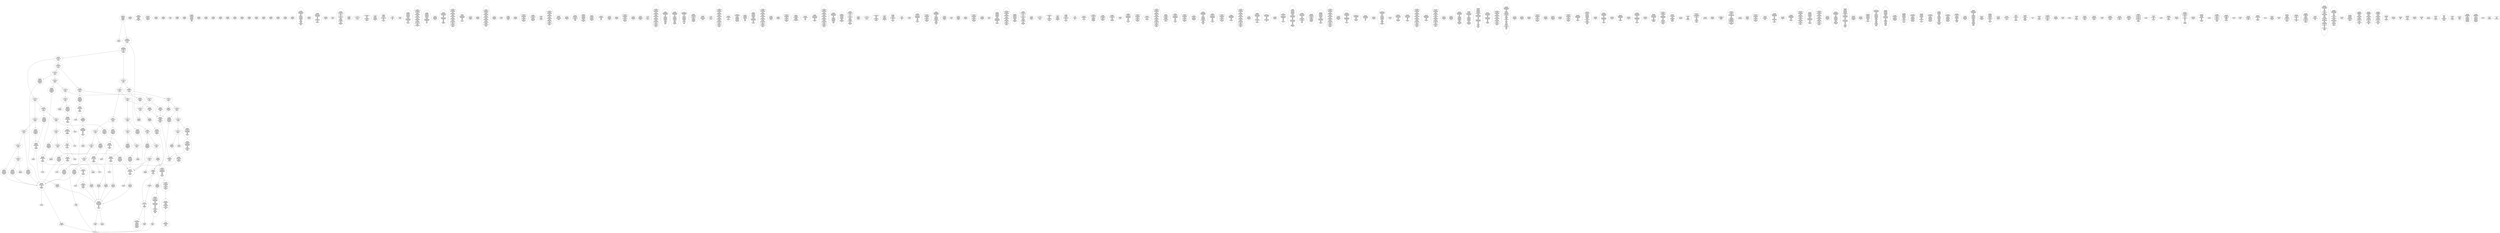 /* Generated by GvGen v.1.0 (https://www.github.com/stricaud/gvgen) */

digraph G {
compound=true;
   node1 [label="[anywhere]"];
   node2 [label="# 0x0
PUSHX Data
PUSHX Data
MSTORE
CALLVALUE
ISZERO
PUSHX Data
JUMPI
"];
   node3 [label="# 0xc
PUSHX Data
REVERT
"];
   node4 [label="# 0x10
JUMPDEST
PUSHX LogicData
CALLDATASIZE
LT
PUSHX Data
JUMPI
"];
   node5 [label="# 0x1a
PUSHX Data
CALLDATALOAD
PUSHX BitData
SHR
PUSHX LogicData
GT
PUSHX Data
JUMPI
"];
   node6 [label="# 0x2b
PUSHX LogicData
GT
PUSHX Data
JUMPI
"];
   node7 [label="# 0x36
PUSHX LogicData
GT
PUSHX Data
JUMPI
"];
   node8 [label="# 0x41
PUSHX LogicData
EQ
PUSHX Data
JUMPI
"];
   node9 [label="# 0x4c
PUSHX LogicData
EQ
PUSHX Data
JUMPI
"];
   node10 [label="# 0x57
PUSHX LogicData
EQ
PUSHX Data
JUMPI
"];
   node11 [label="# 0x62
PUSHX LogicData
EQ
PUSHX Data
JUMPI
"];
   node12 [label="# 0x6d
PUSHX Data
REVERT
"];
   node13 [label="# 0x71
JUMPDEST
PUSHX LogicData
EQ
PUSHX Data
JUMPI
"];
   node14 [label="# 0x7d
PUSHX LogicData
EQ
PUSHX Data
JUMPI
"];
   node15 [label="# 0x88
PUSHX LogicData
EQ
PUSHX Data
JUMPI
"];
   node16 [label="# 0x93
PUSHX LogicData
EQ
PUSHX Data
JUMPI
"];
   node17 [label="# 0x9e
PUSHX Data
REVERT
"];
   node18 [label="# 0xa2
JUMPDEST
PUSHX LogicData
GT
PUSHX Data
JUMPI
"];
   node19 [label="# 0xae
PUSHX LogicData
EQ
PUSHX Data
JUMPI
"];
   node20 [label="# 0xb9
PUSHX LogicData
EQ
PUSHX Data
JUMPI
"];
   node21 [label="# 0xc4
PUSHX LogicData
EQ
PUSHX Data
JUMPI
"];
   node22 [label="# 0xcf
PUSHX LogicData
EQ
PUSHX Data
JUMPI
"];
   node23 [label="# 0xda
PUSHX Data
REVERT
"];
   node24 [label="# 0xde
JUMPDEST
PUSHX LogicData
EQ
PUSHX Data
JUMPI
"];
   node25 [label="# 0xea
PUSHX LogicData
EQ
PUSHX Data
JUMPI
"];
   node26 [label="# 0xf5
PUSHX LogicData
EQ
PUSHX Data
JUMPI
"];
   node27 [label="# 0x100
PUSHX Data
REVERT
"];
   node28 [label="# 0x104
JUMPDEST
PUSHX LogicData
GT
PUSHX Data
JUMPI
"];
   node29 [label="# 0x110
PUSHX LogicData
GT
PUSHX Data
JUMPI
"];
   node30 [label="# 0x11b
PUSHX LogicData
EQ
PUSHX Data
JUMPI
"];
   node31 [label="# 0x126
PUSHX LogicData
EQ
PUSHX Data
JUMPI
"];
   node32 [label="# 0x131
PUSHX LogicData
EQ
PUSHX Data
JUMPI
"];
   node33 [label="# 0x13c
PUSHX LogicData
EQ
PUSHX Data
JUMPI
"];
   node34 [label="# 0x147
PUSHX Data
REVERT
"];
   node35 [label="# 0x14b
JUMPDEST
PUSHX LogicData
EQ
PUSHX Data
JUMPI
"];
   node36 [label="# 0x157
PUSHX LogicData
EQ
PUSHX Data
JUMPI
"];
   node37 [label="# 0x162
PUSHX LogicData
EQ
PUSHX Data
JUMPI
"];
   node38 [label="# 0x16d
PUSHX LogicData
EQ
PUSHX Data
JUMPI
"];
   node39 [label="# 0x178
PUSHX Data
REVERT
"];
   node40 [label="# 0x17c
JUMPDEST
PUSHX LogicData
GT
PUSHX Data
JUMPI
"];
   node41 [label="# 0x188
PUSHX LogicData
EQ
PUSHX Data
JUMPI
"];
   node42 [label="# 0x193
PUSHX LogicData
EQ
PUSHX Data
JUMPI
"];
   node43 [label="# 0x19e
PUSHX LogicData
EQ
PUSHX Data
JUMPI
"];
   node44 [label="# 0x1a9
PUSHX LogicData
EQ
PUSHX Data
JUMPI
"];
   node45 [label="# 0x1b4
PUSHX Data
REVERT
"];
   node46 [label="# 0x1b8
JUMPDEST
PUSHX LogicData
EQ
PUSHX Data
JUMPI
"];
   node47 [label="# 0x1c4
PUSHX LogicData
EQ
PUSHX Data
JUMPI
"];
   node48 [label="# 0x1cf
PUSHX LogicData
EQ
PUSHX Data
JUMPI
"];
   node49 [label="# 0x1da
JUMPDEST
PUSHX Data
REVERT
"];
   node50 [label="# 0x1df
JUMPDEST
PUSHX Data
PUSHX Data
CALLDATASIZE
PUSHX Data
PUSHX Data
JUMP
"];
   node51 [label="# 0x1ed
JUMPDEST
PUSHX Data
JUMP
"];
   node52 [label="# 0x1f2
JUMPDEST
PUSHX MemData
MLOAD
ISZERO
ISZERO
MSTORE
PUSHX ArithData
ADD
"];
   node53 [label="# 0x1fe
JUMPDEST
PUSHX MemData
MLOAD
SUB
RETURN
"];
   node54 [label="# 0x207
JUMPDEST
PUSHX Data
PUSHX StorData
SLOAD
JUMP
"];
   node55 [label="# 0x210
JUMPDEST
PUSHX MemData
MLOAD
MSTORE
PUSHX ArithData
ADD
PUSHX Data
JUMP
"];
   node56 [label="# 0x21e
JUMPDEST
PUSHX Data
PUSHX Data
JUMP
"];
   node57 [label="# 0x226
JUMPDEST
PUSHX MemData
MLOAD
PUSHX Data
PUSHX Data
JUMP
"];
   node58 [label="# 0x233
JUMPDEST
PUSHX Data
PUSHX Data
CALLDATASIZE
PUSHX Data
PUSHX Data
JUMP
"];
   node59 [label="# 0x241
JUMPDEST
PUSHX Data
JUMP
"];
   node60 [label="# 0x246
JUMPDEST
PUSHX MemData
MLOAD
PUSHX ArithData
PUSHX BitData
PUSHX BitData
SHL
SUB
AND
MSTORE
PUSHX ArithData
ADD
PUSHX Data
JUMP
"];
   node61 [label="# 0x25e
JUMPDEST
PUSHX Data
PUSHX Data
CALLDATASIZE
PUSHX Data
PUSHX Data
JUMP
"];
   node62 [label="# 0x26c
JUMPDEST
PUSHX Data
JUMP
"];
   node63 [label="# 0x271
JUMPDEST
STOP
"];
   node64 [label="# 0x273
JUMPDEST
PUSHX StorData
SLOAD
PUSHX Data
JUMP
"];
   node65 [label="# 0x27b
JUMPDEST
PUSHX Data
PUSHX Data
CALLDATASIZE
PUSHX Data
PUSHX Data
JUMP
"];
   node66 [label="# 0x289
JUMPDEST
PUSHX Data
JUMP
"];
   node67 [label="# 0x28e
JUMPDEST
PUSHX Data
PUSHX Data
CALLDATASIZE
PUSHX Data
PUSHX Data
JUMP
"];
   node68 [label="# 0x29c
JUMPDEST
PUSHX Data
JUMP
"];
   node69 [label="# 0x2a1
JUMPDEST
PUSHX Data
PUSHX Data
CALLDATASIZE
PUSHX Data
PUSHX Data
JUMP
"];
   node70 [label="# 0x2af
JUMPDEST
PUSHX Data
PUSHX Data
MSTORE
PUSHX Data
MSTORE
PUSHX Data
SHA3
SLOAD
JUMP
"];
   node71 [label="# 0x2c1
JUMPDEST
PUSHX Data
PUSHX Data
CALLDATASIZE
PUSHX Data
PUSHX Data
JUMP
"];
   node72 [label="# 0x2cf
JUMPDEST
PUSHX Data
JUMP
"];
   node73 [label="# 0x2d4
JUMPDEST
PUSHX Data
PUSHX Data
CALLDATASIZE
PUSHX Data
PUSHX Data
JUMP
"];
   node74 [label="# 0x2e2
JUMPDEST
PUSHX Data
JUMP
"];
   node75 [label="# 0x2e7
JUMPDEST
PUSHX Data
PUSHX Data
CALLDATASIZE
PUSHX Data
PUSHX Data
JUMP
"];
   node76 [label="# 0x2f5
JUMPDEST
PUSHX Data
JUMP
"];
   node77 [label="# 0x2fa
JUMPDEST
PUSHX Data
PUSHX Data
CALLDATASIZE
PUSHX Data
PUSHX Data
JUMP
"];
   node78 [label="# 0x308
JUMPDEST
PUSHX Data
JUMP
"];
   node79 [label="# 0x30d
JUMPDEST
PUSHX Data
PUSHX Data
CALLDATASIZE
PUSHX Data
PUSHX Data
JUMP
"];
   node80 [label="# 0x31b
JUMPDEST
PUSHX Data
JUMP
"];
   node81 [label="# 0x320
JUMPDEST
PUSHX Data
PUSHX Data
CALLDATASIZE
PUSHX Data
PUSHX Data
JUMP
"];
   node82 [label="# 0x32e
JUMPDEST
PUSHX Data
JUMP
"];
   node83 [label="# 0x333
JUMPDEST
PUSHX Data
PUSHX Data
CALLDATASIZE
PUSHX Data
PUSHX Data
JUMP
"];
   node84 [label="# 0x341
JUMPDEST
PUSHX Data
JUMP
"];
   node85 [label="# 0x346
JUMPDEST
PUSHX Data
PUSHX Data
JUMP
"];
   node86 [label="# 0x34e
JUMPDEST
PUSHX Data
PUSHX Data
CALLDATASIZE
PUSHX Data
PUSHX Data
JUMP
"];
   node87 [label="# 0x35c
JUMPDEST
PUSHX Data
JUMP
"];
   node88 [label="# 0x361
JUMPDEST
PUSHX Data
PUSHX Data
JUMP
"];
   node89 [label="# 0x36b
JUMPDEST
PUSHX Data
PUSHX Data
CALLDATASIZE
PUSHX Data
PUSHX Data
JUMP
"];
   node90 [label="# 0x379
JUMPDEST
PUSHX Data
JUMP
"];
   node91 [label="# 0x37e
JUMPDEST
PUSHX StorData
SLOAD
PUSHX ArithData
PUSHX BitData
PUSHX BitData
SHL
SUB
AND
PUSHX Data
JUMP
"];
   node92 [label="# 0x38f
JUMPDEST
PUSHX Data
PUSHX Data
JUMP
"];
   node93 [label="# 0x397
JUMPDEST
PUSHX Data
PUSHX Data
CALLDATASIZE
PUSHX Data
PUSHX Data
JUMP
"];
   node94 [label="# 0x3a5
JUMPDEST
PUSHX Data
JUMP
"];
   node95 [label="# 0x3aa
JUMPDEST
PUSHX Data
PUSHX Data
CALLDATASIZE
PUSHX Data
PUSHX Data
JUMP
"];
   node96 [label="# 0x3b8
JUMPDEST
PUSHX Data
JUMP
"];
   node97 [label="# 0x3bd
JUMPDEST
PUSHX Data
PUSHX Data
CALLDATASIZE
PUSHX Data
PUSHX Data
JUMP
"];
   node98 [label="# 0x3cb
JUMPDEST
PUSHX Data
JUMP
"];
   node99 [label="# 0x3d0
JUMPDEST
PUSHX Data
PUSHX Data
CALLDATASIZE
PUSHX Data
PUSHX Data
JUMP
"];
   node100 [label="# 0x3de
JUMPDEST
PUSHX Data
JUMP
"];
   node101 [label="# 0x3e3
JUMPDEST
PUSHX Data
PUSHX StorData
SLOAD
JUMP
"];
   node102 [label="# 0x3ec
JUMPDEST
PUSHX Data
PUSHX Data
CALLDATASIZE
PUSHX Data
PUSHX Data
JUMP
"];
   node103 [label="# 0x3fa
JUMPDEST
PUSHX Data
JUMP
"];
   node104 [label="# 0x3ff
JUMPDEST
PUSHX Data
PUSHX Data
CALLDATASIZE
PUSHX Data
PUSHX Data
JUMP
"];
   node105 [label="# 0x40d
JUMPDEST
PUSHX ArithData
PUSHX BitData
PUSHX BitData
SHL
SUB
AND
PUSHX Data
MSTORE
PUSHX Data
PUSHX Data
MSTORE
PUSHX Data
SHA3
AND
MSTORE
MSTORE
SHA3
SLOAD
PUSHX BitData
AND
JUMP
"];
   node106 [label="# 0x43b
JUMPDEST
PUSHX Data
PUSHX Data
CALLDATASIZE
PUSHX Data
PUSHX Data
JUMP
"];
   node107 [label="# 0x449
JUMPDEST
PUSHX Data
JUMP
"];
   node108 [label="# 0x44e
JUMPDEST
PUSHX Data
PUSHX ArithData
PUSHX BitData
PUSHX BitData
SHL
SUB
NOT
AND
PUSHX BitData
PUSHX BitData
SHL
EQ
PUSHX Data
JUMPI
"];
   node109 [label="# 0x46a
PUSHX Data
PUSHX Data
JUMP
"];
   node110 [label="# 0x473
JUMPDEST
JUMP
"];
   node111 [label="# 0x479
JUMPDEST
PUSHX Data
PUSHX StorData
SLOAD
PUSHX Data
PUSHX Data
JUMP
"];
   node112 [label="# 0x488
JUMPDEST
PUSHX ArithData
ADD
PUSHX ArithData
DIV
MUL
PUSHX ArithData
ADD
PUSHX MemData
MLOAD
ADD
PUSHX Data
MSTORE
MSTORE
PUSHX ArithData
ADD
SLOAD
PUSHX Data
PUSHX Data
JUMP
"];
   node113 [label="# 0x4b4
JUMPDEST
ISZERO
PUSHX Data
JUMPI
"];
   node114 [label="# 0x4bb
PUSHX LogicData
LT
PUSHX Data
JUMPI
"];
   node115 [label="# 0x4c3
PUSHX ArithData
SLOAD
DIV
MUL
MSTORE
PUSHX ArithData
ADD
PUSHX Data
JUMP
"];
   node116 [label="# 0x4d6
JUMPDEST
ADD
PUSHX Data
MSTORE
PUSHX Data
PUSHX Data
SHA3
"];
   node117 [label="# 0x4e4
JUMPDEST
SLOAD
MSTORE
PUSHX ArithData
ADD
PUSHX ArithData
ADD
GT
PUSHX Data
JUMPI
"];
   node118 [label="# 0x4f8
SUB
PUSHX BitData
AND
ADD
"];
   node119 [label="# 0x501
JUMPDEST
JUMP
"];
   node120 [label="# 0x50b
JUMPDEST
PUSHX Data
MSTORE
PUSHX Data
PUSHX Data
MSTORE
PUSHX Data
SHA3
SLOAD
PUSHX ArithData
PUSHX BitData
PUSHX BitData
SHL
SUB
AND
PUSHX Data
JUMPI
"];
   node121 [label="# 0x528
PUSHX MemData
MLOAD
PUSHX BitData
PUSHX BitData
SHL
MSTORE
PUSHX Data
PUSHX ArithData
ADD
MSTORE
PUSHX Data
PUSHX ArithData
ADD
MSTORE
PUSHX Data
PUSHX ArithData
ADD
MSTORE
PUSHX BitData
PUSHX BitData
SHL
PUSHX ArithData
ADD
MSTORE
PUSHX ArithData
ADD
"];
   node122 [label="# 0x580
JUMPDEST
PUSHX MemData
MLOAD
SUB
REVERT
"];
   node123 [label="# 0x589
JUMPDEST
PUSHX Data
MSTORE
PUSHX Data
PUSHX Data
MSTORE
PUSHX Data
SHA3
SLOAD
PUSHX ArithData
PUSHX BitData
PUSHX BitData
SHL
SUB
AND
JUMP
"];
   node124 [label="# 0x5a5
JUMPDEST
PUSHX Data
PUSHX Data
PUSHX Data
JUMP
"];
   node125 [label="# 0x5b0
JUMPDEST
PUSHX ArithData
PUSHX BitData
PUSHX BitData
SHL
SUB
AND
PUSHX ArithData
PUSHX BitData
PUSHX BitData
SHL
SUB
AND
EQ
ISZERO
PUSHX Data
JUMPI
"];
   node126 [label="# 0x5cd
PUSHX MemData
MLOAD
PUSHX BitData
PUSHX BitData
SHL
MSTORE
PUSHX Data
PUSHX ArithData
ADD
MSTORE
PUSHX Data
PUSHX ArithData
ADD
MSTORE
PUSHX Data
PUSHX ArithData
ADD
MSTORE
PUSHX BitData
PUSHX BitData
SHL
PUSHX ArithData
ADD
MSTORE
PUSHX ArithData
ADD
PUSHX Data
JUMP
"];
   node127 [label="# 0x61e
JUMPDEST
CALLER
PUSHX ArithData
PUSHX BitData
PUSHX BitData
SHL
SUB
AND
EQ
PUSHX Data
JUMPI
"];
   node128 [label="# 0x630
PUSHX Data
CALLER
PUSHX Data
JUMP
"];
   node129 [label="# 0x63a
JUMPDEST
PUSHX Data
JUMPI
"];
   node130 [label="# 0x63f
PUSHX MemData
MLOAD
PUSHX BitData
PUSHX BitData
SHL
MSTORE
PUSHX Data
PUSHX ArithData
ADD
MSTORE
PUSHX Data
PUSHX ArithData
ADD
MSTORE
PUSHX Data
PUSHX ArithData
ADD
MSTORE
PUSHX Data
PUSHX ArithData
ADD
MSTORE
PUSHX ArithData
ADD
PUSHX Data
JUMP
"];
   node131 [label="# 0x6ac
JUMPDEST
PUSHX Data
PUSHX Data
JUMP
"];
   node132 [label="# 0x6b6
JUMPDEST
JUMP
"];
   node133 [label="# 0x6bb
JUMPDEST
PUSHX Data
CALLER
PUSHX Data
JUMP
"];
   node134 [label="# 0x6c4
JUMPDEST
PUSHX Data
JUMPI
"];
   node135 [label="# 0x6c9
PUSHX MemData
MLOAD
PUSHX BitData
PUSHX BitData
SHL
MSTORE
PUSHX ArithData
ADD
PUSHX Data
PUSHX Data
JUMP
"];
   node136 [label="# 0x6e0
JUMPDEST
PUSHX StorData
SLOAD
PUSHX StorData
SLOAD
PUSHX Data
PUSHX Data
PUSHX Data
JUMP
"];
   node137 [label="# 0x6f1
JUMPDEST
GT
ISZERO
PUSHX Data
JUMPI
"];
   node138 [label="# 0x6f8
PUSHX MemData
MLOAD
PUSHX BitData
PUSHX BitData
SHL
MSTORE
PUSHX Data
PUSHX ArithData
ADD
MSTORE
PUSHX Data
PUSHX ArithData
ADD
MSTORE
PUSHX Data
PUSHX ArithData
ADD
MSTORE
PUSHX ArithData
ADD
PUSHX Data
JUMP
"];
   node139 [label="# 0x73f
JUMPDEST
PUSHX Data
PUSHX Data
PUSHX StorData
SLOAD
JUMP
"];
   node140 [label="# 0x74a
JUMPDEST
PUSHX Data
PUSHX Data
JUMP
"];
   node141 [label="# 0x756
JUMPDEST
PUSHX Data
PUSHX StorData
SLOAD
PUSHX ArithData
ADD
SSTORE
JUMP
"];
   node142 [label="# 0x764
JUMPDEST
PUSHX Data
MSTORE
PUSHX Data
PUSHX Data
MSTORE
PUSHX Data
SHA3
PUSHX Data
PUSHX Data
JUMP
"];
   node143 [label="# 0x77d
JUMPDEST
PUSHX Data
CALLER
PUSHX MemData
MLOAD
PUSHX Data
PUSHX Data
JUMP
"];
   node144 [label="# 0x7b5
JUMPDEST
PUSHX MemData
MLOAD
SUB
LOGX
JUMP
"];
   node145 [label="# 0x7c3
JUMPDEST
PUSHX Data
CALLER
PUSHX Data
JUMP
"];
   node146 [label="# 0x7cd
JUMPDEST
PUSHX Data
JUMPI
"];
   node147 [label="# 0x7d2
PUSHX MemData
MLOAD
PUSHX BitData
PUSHX BitData
SHL
MSTORE
PUSHX ArithData
ADD
PUSHX Data
PUSHX Data
JUMP
"];
   node148 [label="# 0x7e9
JUMPDEST
PUSHX Data
PUSHX Data
JUMP
"];
   node149 [label="# 0x7f4
JUMPDEST
PUSHX Data
PUSHX Data
PUSHX Data
JUMP
"];
   node150 [label="# 0x7ff
JUMPDEST
LT
PUSHX Data
JUMPI
"];
   node151 [label="# 0x806
PUSHX MemData
MLOAD
PUSHX BitData
PUSHX BitData
SHL
MSTORE
PUSHX Data
PUSHX ArithData
ADD
MSTORE
PUSHX Data
PUSHX ArithData
ADD
MSTORE
PUSHX Data
PUSHX ArithData
ADD
MSTORE
PUSHX BitData
PUSHX BitData
SHL
PUSHX ArithData
ADD
MSTORE
PUSHX ArithData
ADD
PUSHX Data
JUMP
"];
   node152 [label="# 0x861
JUMPDEST
PUSHX ArithData
PUSHX BitData
PUSHX BitData
SHL
SUB
AND
PUSHX Data
MSTORE
PUSHX Data
PUSHX Data
MSTORE
PUSHX Data
SHA3
MSTORE
MSTORE
SHA3
SLOAD
JUMP
"];
   node153 [label="# 0x88a
JUMPDEST
PUSHX ArithData
PUSHX BitData
PUSHX BitData
SHL
SUB
AND
PUSHX Data
MSTORE
PUSHX Data
PUSHX Data
MSTORE
PUSHX Data
SHA3
SLOAD
ISZERO
ISZERO
PUSHX Data
JUMPI
"];
   node154 [label="# 0x8ac
PUSHX ArithData
PUSHX BitData
PUSHX BitData
SHL
SUB
AND
PUSHX Data
MSTORE
PUSHX Data
PUSHX Data
MSTORE
PUSHX Data
SHA3
SLOAD
TIMESTAMP
LT
ISZERO
JUMP
"];
   node155 [label="# 0x8cb
JUMPDEST
PUSHX Data
PUSHX MemData
MLOAD
PUSHX ArithData
ADD
PUSHX Data
MSTORE
PUSHX Data
MSTORE
PUSHX Data
JUMP
"];
   node156 [label="# 0x8e6
JUMPDEST
PUSHX Data
PUSHX Data
PUSHX StorData
SLOAD
JUMP
"];
   node157 [label="# 0x8f1
JUMPDEST
LT
PUSHX Data
JUMPI
"];
   node158 [label="# 0x8f8
PUSHX MemData
MLOAD
PUSHX BitData
PUSHX BitData
SHL
MSTORE
PUSHX Data
PUSHX ArithData
ADD
MSTORE
PUSHX Data
PUSHX ArithData
ADD
MSTORE
PUSHX Data
PUSHX ArithData
ADD
MSTORE
PUSHX BitData
PUSHX BitData
SHL
PUSHX ArithData
ADD
MSTORE
PUSHX ArithData
ADD
PUSHX Data
JUMP
"];
   node159 [label="# 0x954
JUMPDEST
PUSHX StorData
SLOAD
LT
PUSHX Data
JUMPI
"];
   node160 [label="# 0x960
PUSHX BitData
PUSHX BitData
SHL
PUSHX Data
MSTORE
PUSHX Data
PUSHX Data
MSTORE
PUSHX Data
PUSHX Data
REVERT
"];
   node161 [label="# 0x975
JUMPDEST
PUSHX Data
MSTORE
PUSHX Data
PUSHX Data
SHA3
ADD
SLOAD
JUMP
"];
   node162 [label="# 0x987
JUMPDEST
PUSHX Data
MSTORE
PUSHX Data
PUSHX Data
MSTORE
PUSHX Data
SHA3
SLOAD
PUSHX ArithData
PUSHX BitData
PUSHX BitData
SHL
SUB
AND
PUSHX Data
JUMPI
"];
   node163 [label="# 0x9a5
PUSHX MemData
MLOAD
PUSHX BitData
PUSHX BitData
SHL
MSTORE
PUSHX Data
PUSHX ArithData
ADD
MSTORE
PUSHX Data
PUSHX ArithData
ADD
MSTORE
PUSHX Data
PUSHX ArithData
ADD
MSTORE
PUSHX BitData
PUSHX BitData
SHL
PUSHX ArithData
ADD
MSTORE
PUSHX ArithData
ADD
PUSHX Data
JUMP
"];
   node164 [label="# 0x9fe
JUMPDEST
PUSHX Data
CALLER
PUSHX Data
JUMP
"];
   node165 [label="# 0xa07
JUMPDEST
PUSHX Data
JUMPI
"];
   node166 [label="# 0xa0c
PUSHX MemData
MLOAD
PUSHX BitData
PUSHX BitData
SHL
MSTORE
PUSHX ArithData
ADD
PUSHX Data
PUSHX Data
JUMP
"];
   node167 [label="# 0xa23
JUMPDEST
PUSHX Data
SSTORE
PUSHX MemData
MLOAD
MSTORE
PUSHX Data
PUSHX ArithData
ADD
"];
   node168 [label="# 0xa54
JUMPDEST
PUSHX MemData
MLOAD
SUB
LOGX
JUMP
"];
   node169 [label="# 0xa5f
JUMPDEST
PUSHX Data
PUSHX ArithData
PUSHX BitData
PUSHX BitData
SHL
SUB
AND
PUSHX Data
JUMPI
"];
   node170 [label="# 0xa70
PUSHX MemData
MLOAD
PUSHX BitData
PUSHX BitData
SHL
MSTORE
PUSHX Data
PUSHX ArithData
ADD
MSTORE
PUSHX Data
PUSHX ArithData
ADD
MSTORE
PUSHX Data
PUSHX ArithData
ADD
MSTORE
PUSHX BitData
PUSHX BitData
SHL
PUSHX ArithData
ADD
MSTORE
PUSHX ArithData
ADD
PUSHX Data
JUMP
"];
   node171 [label="# 0xaca
JUMPDEST
PUSHX ArithData
PUSHX BitData
PUSHX BitData
SHL
SUB
AND
PUSHX Data
MSTORE
PUSHX Data
PUSHX Data
MSTORE
PUSHX Data
SHA3
SLOAD
JUMP
"];
   node172 [label="# 0xae6
JUMPDEST
PUSHX StorData
SLOAD
PUSHX ArithData
PUSHX BitData
PUSHX BitData
SHL
SUB
AND
CALLER
EQ
PUSHX Data
JUMPI
"];
   node173 [label="# 0xaf9
PUSHX MemData
MLOAD
PUSHX BitData
PUSHX BitData
SHL
MSTORE
PUSHX ArithData
ADD
PUSHX Data
PUSHX Data
JUMP
"];
   node174 [label="# 0xb10
JUMPDEST
PUSHX Data
PUSHX Data
PUSHX Data
JUMP
"];
   node175 [label="# 0xb1a
JUMPDEST
JUMP
"];
   node176 [label="# 0xb1c
JUMPDEST
PUSHX Data
PUSHX Data
MSTORE
PUSHX Data
MSTORE
PUSHX Data
SHA3
SLOAD
PUSHX Data
PUSHX Data
JUMP
"];
   node177 [label="# 0xb35
JUMPDEST
PUSHX ArithData
ADD
PUSHX ArithData
DIV
MUL
PUSHX ArithData
ADD
PUSHX MemData
MLOAD
ADD
PUSHX Data
MSTORE
MSTORE
PUSHX ArithData
ADD
SLOAD
PUSHX Data
PUSHX Data
JUMP
"];
   node178 [label="# 0xb61
JUMPDEST
ISZERO
PUSHX Data
JUMPI
"];
   node179 [label="# 0xb68
PUSHX LogicData
LT
PUSHX Data
JUMPI
"];
   node180 [label="# 0xb70
PUSHX ArithData
SLOAD
DIV
MUL
MSTORE
PUSHX ArithData
ADD
PUSHX Data
JUMP
"];
   node181 [label="# 0xb83
JUMPDEST
ADD
PUSHX Data
MSTORE
PUSHX Data
PUSHX Data
SHA3
"];
   node182 [label="# 0xb91
JUMPDEST
SLOAD
MSTORE
PUSHX ArithData
ADD
PUSHX ArithData
ADD
GT
PUSHX Data
JUMPI
"];
   node183 [label="# 0xba5
SUB
PUSHX BitData
AND
ADD
"];
   node184 [label="# 0xbae
JUMPDEST
JUMP
"];
   node185 [label="# 0xbb6
JUMPDEST
PUSHX StorData
SLOAD
PUSHX ArithData
PUSHX BitData
PUSHX BitData
SHL
SUB
AND
CALLER
EQ
PUSHX Data
JUMPI
"];
   node186 [label="# 0xbc9
PUSHX MemData
MLOAD
PUSHX BitData
PUSHX BitData
SHL
MSTORE
PUSHX ArithData
ADD
PUSHX Data
PUSHX Data
JUMP
"];
   node187 [label="# 0xbe0
JUMPDEST
PUSHX ArithData
PUSHX BitData
PUSHX BitData
SHL
SUB
AND
PUSHX Data
MSTORE
PUSHX Data
PUSHX Data
MSTORE
PUSHX MemData
SHA3
SSTORE
MLOAD
PUSHX Data
LOGX
JUMP
"];
   node188 [label="# 0xc24
JUMPDEST
PUSHX Data
PUSHX StorData
SLOAD
PUSHX Data
PUSHX Data
JUMP
"];
   node189 [label="# 0xc33
JUMPDEST
PUSHX Data
CALLER
PUSHX Data
JUMP
"];
   node190 [label="# 0xc3e
JUMPDEST
JUMP
"];
   node191 [label="# 0xc42
JUMPDEST
PUSHX Data
CALLER
PUSHX Data
JUMP
"];
   node192 [label="# 0xc4c
JUMPDEST
PUSHX Data
JUMPI
"];
   node193 [label="# 0xc51
PUSHX MemData
MLOAD
PUSHX BitData
PUSHX BitData
SHL
MSTORE
PUSHX ArithData
ADD
PUSHX Data
PUSHX Data
JUMP
"];
   node194 [label="# 0xc68
JUMPDEST
PUSHX Data
PUSHX Data
JUMP
"];
   node195 [label="# 0xc74
JUMPDEST
JUMP
"];
   node196 [label="# 0xc7a
JUMPDEST
PUSHX Data
MSTORE
PUSHX Data
PUSHX Data
MSTORE
PUSHX Data
SHA3
SLOAD
PUSHX Data
PUSHX ArithData
PUSHX BitData
PUSHX BitData
SHL
SUB
AND
PUSHX Data
JUMPI
"];
   node197 [label="# 0xc9a
PUSHX MemData
MLOAD
PUSHX BitData
PUSHX BitData
SHL
MSTORE
PUSHX Data
PUSHX ArithData
ADD
MSTORE
PUSHX Data
PUSHX ArithData
ADD
MSTORE
PUSHX Data
PUSHX ArithData
ADD
MSTORE
PUSHX ArithData
ADD
PUSHX Data
JUMP
"];
   node198 [label="# 0xce1
JUMPDEST
PUSHX Data
MSTORE
PUSHX Data
PUSHX Data
MSTORE
PUSHX Data
SHA3
SLOAD
PUSHX Data
PUSHX Data
JUMP
"];
   node199 [label="# 0xcfa
JUMPDEST
PUSHX ArithData
ADD
PUSHX ArithData
DIV
MUL
PUSHX ArithData
ADD
PUSHX MemData
MLOAD
ADD
PUSHX Data
MSTORE
MSTORE
PUSHX ArithData
ADD
SLOAD
PUSHX Data
PUSHX Data
JUMP
"];
   node200 [label="# 0xd26
JUMPDEST
ISZERO
PUSHX Data
JUMPI
"];
   node201 [label="# 0xd2d
PUSHX LogicData
LT
PUSHX Data
JUMPI
"];
   node202 [label="# 0xd35
PUSHX ArithData
SLOAD
DIV
MUL
MSTORE
PUSHX ArithData
ADD
PUSHX Data
JUMP
"];
   node203 [label="# 0xd48
JUMPDEST
ADD
PUSHX Data
MSTORE
PUSHX Data
PUSHX Data
SHA3
"];
   node204 [label="# 0xd56
JUMPDEST
SLOAD
MSTORE
PUSHX ArithData
ADD
PUSHX ArithData
ADD
GT
PUSHX Data
JUMPI
"];
   node205 [label="# 0xd6a
SUB
PUSHX BitData
AND
ADD
"];
   node206 [label="# 0xd73
JUMPDEST
PUSHX LogicData
MLOAD
GT
PUSHX Data
JUMPI
"];
   node207 [label="# 0xd84
PUSHX MemData
MLOAD
PUSHX ArithData
ADD
PUSHX Data
MSTORE
PUSHX Data
MSTORE
PUSHX Data
JUMP
"];
   node208 [label="# 0xd98
JUMPDEST
PUSHX MemData
MLOAD
PUSHX ArithData
ADD
PUSHX Data
PUSHX Data
JUMP
"];
   node209 [label="# 0xda9
JUMPDEST
PUSHX MemData
MLOAD
PUSHX ArithData
SUB
SUB
MSTORE
PUSHX Data
MSTORE
"];
   node210 [label="# 0xdb9
JUMPDEST
JUMP
"];
   node211 [label="# 0xdc0
JUMPDEST
PUSHX StorData
SLOAD
PUSHX ArithData
PUSHX BitData
PUSHX BitData
SHL
SUB
AND
CALLER
EQ
PUSHX Data
JUMPI
"];
   node212 [label="# 0xdd3
PUSHX MemData
MLOAD
PUSHX BitData
PUSHX BitData
SHL
MSTORE
PUSHX ArithData
ADD
PUSHX Data
PUSHX Data
JUMP
"];
   node213 [label="# 0xdea
JUMPDEST
PUSHX LogicData
LT
ISZERO
PUSHX Data
JUMPI
"];
   node214 [label="# 0xdf6
PUSHX MemData
MLOAD
PUSHX BitData
PUSHX BitData
SHL
MSTORE
PUSHX Data
PUSHX ArithData
ADD
MSTORE
PUSHX Data
PUSHX ArithData
ADD
MSTORE
PUSHX Data
PUSHX ArithData
ADD
MSTORE
PUSHX BitData
PUSHX BitData
SHL
PUSHX ArithData
ADD
MSTORE
PUSHX ArithData
ADD
PUSHX Data
JUMP
"];
   node215 [label="# 0xe57
JUMPDEST
PUSHX Data
SSTORE
PUSHX MemData
MLOAD
MSTORE
PUSHX Data
PUSHX ArithData
ADD
PUSHX Data
JUMP
"];
   node216 [label="# 0xe8c
JUMPDEST
PUSHX StorData
SLOAD
PUSHX ArithData
PUSHX BitData
PUSHX BitData
SHL
SUB
AND
CALLER
EQ
PUSHX Data
JUMPI
"];
   node217 [label="# 0xe9f
PUSHX MemData
MLOAD
PUSHX BitData
PUSHX BitData
SHL
MSTORE
PUSHX ArithData
ADD
PUSHX Data
PUSHX Data
JUMP
"];
   node218 [label="# 0xeb6
JUMPDEST
PUSHX StorData
SLOAD
PUSHX Data
TIMESTAMP
PUSHX Data
JUMP
"];
   node219 [label="# 0xec3
JUMPDEST
PUSHX ArithData
PUSHX BitData
PUSHX BitData
SHL
SUB
AND
PUSHX Data
MSTORE
PUSHX Data
PUSHX Data
MSTORE
PUSHX MemData
SHA3
SSTORE
MLOAD
PUSHX Data
LOGX
JUMP
"];
   node220 [label="# 0xf0a
JUMPDEST
PUSHX StorData
SLOAD
PUSHX ArithData
PUSHX BitData
PUSHX BitData
SHL
SUB
AND
CALLER
EQ
PUSHX Data
JUMPI
"];
   node221 [label="# 0xf1d
PUSHX MemData
MLOAD
PUSHX BitData
PUSHX BitData
SHL
MSTORE
PUSHX ArithData
ADD
PUSHX Data
PUSHX Data
JUMP
"];
   node222 [label="# 0xf34
JUMPDEST
PUSHX ArithData
PUSHX BitData
PUSHX BitData
SHL
SUB
AND
PUSHX Data
JUMPI
"];
   node223 [label="# 0xf43
PUSHX MemData
MLOAD
PUSHX BitData
PUSHX BitData
SHL
MSTORE
PUSHX Data
PUSHX ArithData
ADD
MSTORE
PUSHX Data
PUSHX ArithData
ADD
MSTORE
PUSHX Data
PUSHX ArithData
ADD
MSTORE
PUSHX BitData
PUSHX BitData
SHL
PUSHX ArithData
ADD
MSTORE
PUSHX ArithData
ADD
PUSHX Data
JUMP
"];
   node224 [label="# 0xf99
JUMPDEST
PUSHX Data
PUSHX Data
JUMP
"];
   node225 [label="# 0xfa2
JUMPDEST
JUMP
"];
   node226 [label="# 0xfa5
JUMPDEST
PUSHX Data
PUSHX ArithData
PUSHX BitData
PUSHX BitData
SHL
SUB
NOT
AND
PUSHX BitData
PUSHX BitData
SHL
EQ
PUSHX Data
JUMPI
"];
   node227 [label="# 0xfc1
PUSHX ArithData
PUSHX BitData
PUSHX BitData
SHL
SUB
NOT
AND
PUSHX BitData
PUSHX BitData
SHL
EQ
"];
   node228 [label="# 0xfd6
JUMPDEST
PUSHX Data
JUMPI
"];
   node229 [label="# 0xfdc
PUSHX BitData
PUSHX BitData
SHL
PUSHX ArithData
PUSHX BitData
PUSHX BitData
SHL
SUB
NOT
AND
EQ
PUSHX Data
JUMP
"];
   node230 [label="# 0xff5
JUMPDEST
PUSHX Data
MSTORE
PUSHX Data
PUSHX Data
MSTORE
PUSHX Data
SHA3
SLOAD
PUSHX ArithData
PUSHX BitData
PUSHX BitData
SHL
SUB
NOT
AND
PUSHX ArithData
PUSHX BitData
PUSHX BitData
SHL
SUB
AND
OR
SSTORE
PUSHX Data
PUSHX Data
JUMP
"];
   node231 [label="# 0x102a
JUMPDEST
PUSHX ArithData
PUSHX BitData
PUSHX BitData
SHL
SUB
AND
PUSHX Data
PUSHX MemData
MLOAD
PUSHX MemData
MLOAD
SUB
LOGX
JUMP
"];
   node232 [label="# 0x1063
JUMPDEST
PUSHX Data
PUSHX MemData
MLOAD
PUSHX ArithData
ADD
PUSHX Data
MSTORE
PUSHX Data
MSTORE
PUSHX Data
JUMP
"];
   node233 [label="# 0x107d
JUMPDEST
PUSHX Data
MSTORE
PUSHX Data
PUSHX Data
MSTORE
PUSHX Data
SHA3
SLOAD
PUSHX ArithData
PUSHX BitData
PUSHX BitData
SHL
SUB
AND
PUSHX Data
JUMPI
"];
   node234 [label="# 0x109a
PUSHX MemData
MLOAD
PUSHX BitData
PUSHX BitData
SHL
MSTORE
PUSHX Data
PUSHX ArithData
ADD
MSTORE
PUSHX Data
PUSHX ArithData
ADD
MSTORE
PUSHX Data
PUSHX ArithData
ADD
MSTORE
PUSHX BitData
PUSHX BitData
SHL
PUSHX ArithData
ADD
MSTORE
PUSHX ArithData
ADD
PUSHX Data
JUMP
"];
   node235 [label="# 0x10f6
JUMPDEST
PUSHX Data
PUSHX Data
PUSHX Data
JUMP
"];
   node236 [label="# 0x1101
JUMPDEST
PUSHX ArithData
PUSHX BitData
PUSHX BitData
SHL
SUB
AND
PUSHX ArithData
PUSHX BitData
PUSHX BitData
SHL
SUB
AND
EQ
PUSHX Data
JUMPI
"];
   node237 [label="# 0x111e
PUSHX ArithData
PUSHX BitData
PUSHX BitData
SHL
SUB
AND
PUSHX Data
PUSHX Data
JUMP
"];
   node238 [label="# 0x1131
JUMPDEST
PUSHX ArithData
PUSHX BitData
PUSHX BitData
SHL
SUB
AND
EQ
"];
   node239 [label="# 0x113c
JUMPDEST
PUSHX Data
JUMPI
"];
   node240 [label="# 0x1142
PUSHX ArithData
PUSHX BitData
PUSHX BitData
SHL
SUB
AND
PUSHX Data
MSTORE
PUSHX Data
PUSHX Data
MSTORE
PUSHX Data
SHA3
AND
MSTORE
MSTORE
SHA3
SLOAD
PUSHX BitData
AND
"];
   node241 [label="# 0x116c
JUMPDEST
JUMP
"];
   node242 [label="# 0x1174
JUMPDEST
PUSHX ArithData
PUSHX BitData
PUSHX BitData
SHL
SUB
AND
PUSHX Data
PUSHX Data
JUMP
"];
   node243 [label="# 0x1187
JUMPDEST
PUSHX ArithData
PUSHX BitData
PUSHX BitData
SHL
SUB
AND
EQ
PUSHX Data
JUMPI
"];
   node244 [label="# 0x1196
PUSHX MemData
MLOAD
PUSHX BitData
PUSHX BitData
SHL
MSTORE
PUSHX Data
PUSHX ArithData
ADD
MSTORE
PUSHX Data
PUSHX ArithData
ADD
MSTORE
PUSHX Data
PUSHX ArithData
ADD
MSTORE
PUSHX BitData
PUSHX BitData
SHL
PUSHX ArithData
ADD
MSTORE
PUSHX ArithData
ADD
PUSHX Data
JUMP
"];
   node245 [label="# 0x11ef
JUMPDEST
PUSHX ArithData
PUSHX BitData
PUSHX BitData
SHL
SUB
AND
PUSHX Data
JUMPI
"];
   node246 [label="# 0x11fe
PUSHX MemData
MLOAD
PUSHX BitData
PUSHX BitData
SHL
MSTORE
PUSHX Data
PUSHX ArithData
ADD
MSTORE
PUSHX ArithData
ADD
MSTORE
PUSHX Data
PUSHX ArithData
ADD
MSTORE
PUSHX BitData
PUSHX BitData
SHL
PUSHX ArithData
ADD
MSTORE
PUSHX ArithData
ADD
PUSHX Data
JUMP
"];
   node247 [label="# 0x1251
JUMPDEST
PUSHX Data
PUSHX Data
JUMP
"];
   node248 [label="# 0x125c
JUMPDEST
PUSHX Data
PUSHX Data
PUSHX Data
JUMP
"];
   node249 [label="# 0x1267
JUMPDEST
PUSHX ArithData
PUSHX BitData
PUSHX BitData
SHL
SUB
AND
PUSHX Data
MSTORE
PUSHX Data
PUSHX Data
MSTORE
PUSHX Data
SHA3
SLOAD
PUSHX Data
PUSHX Data
PUSHX Data
JUMP
"];
   node250 [label="# 0x1290
JUMPDEST
SSTORE
PUSHX ArithData
PUSHX BitData
PUSHX BitData
SHL
SUB
AND
PUSHX Data
MSTORE
PUSHX Data
PUSHX Data
MSTORE
PUSHX Data
SHA3
SLOAD
PUSHX Data
PUSHX Data
PUSHX Data
JUMP
"];
   node251 [label="# 0x12be
JUMPDEST
SSTORE
PUSHX Data
MSTORE
PUSHX Data
PUSHX Data
MSTORE
PUSHX MemData
SHA3
SLOAD
PUSHX ArithData
PUSHX BitData
PUSHX BitData
SHL
SUB
NOT
AND
PUSHX ArithData
PUSHX BitData
PUSHX BitData
SHL
SUB
AND
OR
SSTORE
MLOAD
AND
PUSHX Data
LOGX
JUMP
"];
   node252 [label="# 0x131f
JUMPDEST
PUSHX StorData
SLOAD
PUSHX ArithData
PUSHX BitData
PUSHX BitData
SHL
SUB
AND
PUSHX ArithData
PUSHX BitData
PUSHX BitData
SHL
SUB
NOT
AND
OR
SSTORE
PUSHX MemData
MLOAD
AND
PUSHX Data
PUSHX Data
LOGX
JUMP
"];
   node253 [label="# 0x1371
JUMPDEST
PUSHX ArithData
PUSHX BitData
PUSHX BitData
SHL
SUB
AND
PUSHX ArithData
PUSHX BitData
PUSHX BitData
SHL
SUB
AND
EQ
ISZERO
PUSHX Data
JUMPI
"];
   node254 [label="# 0x138c
PUSHX MemData
MLOAD
PUSHX BitData
PUSHX BitData
SHL
MSTORE
PUSHX Data
PUSHX ArithData
ADD
MSTORE
PUSHX Data
PUSHX ArithData
ADD
MSTORE
PUSHX Data
PUSHX ArithData
ADD
MSTORE
PUSHX ArithData
ADD
PUSHX Data
JUMP
"];
   node255 [label="# 0x13d3
JUMPDEST
PUSHX ArithData
PUSHX BitData
PUSHX BitData
SHL
SUB
AND
PUSHX Data
MSTORE
PUSHX Data
PUSHX ArithData
MSTORE
PUSHX MemData
SHA3
AND
MSTORE
MSTORE
SHA3
SLOAD
PUSHX BitData
NOT
AND
ISZERO
ISZERO
OR
SSTORE
MLOAD
MSTORE
PUSHX Data
ADD
PUSHX MemData
MLOAD
SUB
LOGX
JUMP
"];
   node256 [label="# 0x1440
JUMPDEST
PUSHX Data
PUSHX Data
JUMP
"];
   node257 [label="# 0x144b
JUMPDEST
PUSHX Data
PUSHX Data
JUMP
"];
   node258 [label="# 0x1457
JUMPDEST
PUSHX Data
JUMPI
"];
   node259 [label="# 0x145c
PUSHX MemData
MLOAD
PUSHX BitData
PUSHX BitData
SHL
MSTORE
PUSHX ArithData
ADD
PUSHX Data
PUSHX Data
JUMP
"];
   node260 [label="# 0x1473
JUMPDEST
PUSHX Data
PUSHX Data
JUMP
"];
   node261 [label="# 0x147d
JUMPDEST
PUSHX Data
PUSHX Data
PUSHX Data
JUMP
"];
   node262 [label="# 0x148a
JUMPDEST
PUSHX Data
JUMPI
"];
   node263 [label="# 0x148f
PUSHX MemData
MLOAD
PUSHX BitData
PUSHX BitData
SHL
MSTORE
PUSHX ArithData
ADD
PUSHX Data
PUSHX Data
JUMP
"];
   node264 [label="# 0x14a6
JUMPDEST
PUSHX ArithData
PUSHX BitData
PUSHX BitData
SHL
SUB
AND
PUSHX Data
JUMPI
"];
   node265 [label="# 0x14b5
PUSHX Data
PUSHX StorData
SLOAD
PUSHX Data
MSTORE
PUSHX Data
PUSHX Data
MSTORE
PUSHX Data
SHA3
SSTORE
PUSHX ArithData
ADD
SSTORE
MSTORE
PUSHX ArithData
ADD
SSTORE
JUMP
"];
   node266 [label="# 0x14fc
JUMPDEST
PUSHX Data
JUMP
"];
   node267 [label="# 0x1501
JUMPDEST
PUSHX ArithData
PUSHX BitData
PUSHX BitData
SHL
SUB
AND
PUSHX ArithData
PUSHX BitData
PUSHX BitData
SHL
SUB
AND
EQ
PUSHX Data
JUMPI
"];
   node268 [label="# 0x151b
PUSHX Data
PUSHX Data
JUMP
"];
   node269 [label="# 0x1524
JUMPDEST
PUSHX ArithData
PUSHX BitData
PUSHX BitData
SHL
SUB
AND
PUSHX Data
JUMPI
"];
   node270 [label="# 0x1533
PUSHX Data
PUSHX Data
JUMP
"];
   node271 [label="# 0x153b
JUMPDEST
PUSHX ArithData
PUSHX BitData
PUSHX BitData
SHL
SUB
AND
PUSHX ArithData
PUSHX BitData
PUSHX BitData
SHL
SUB
AND
EQ
PUSHX Data
JUMPI
"];
   node272 [label="# 0x1555
PUSHX Data
PUSHX Data
JUMP
"];
   node273 [label="# 0x155e
JUMPDEST
PUSHX Data
PUSHX ArithData
PUSHX BitData
PUSHX BitData
SHL
SUB
AND
EXTCODESIZE
ISZERO
PUSHX Data
JUMPI
"];
   node274 [label="# 0x1571
PUSHX MemData
MLOAD
PUSHX BitData
PUSHX BitData
SHL
MSTORE
PUSHX ArithData
PUSHX BitData
PUSHX BitData
SHL
SUB
AND
PUSHX Data
PUSHX Data
CALLER
PUSHX ArithData
ADD
PUSHX Data
JUMP
"];
   node275 [label="# 0x15a2
JUMPDEST
PUSHX Data
PUSHX MemData
MLOAD
SUB
PUSHX Data
EXTCODESIZE
ISZERO
ISZERO
PUSHX Data
JUMPI
"];
   node276 [label="# 0x15b8
PUSHX Data
REVERT
"];
   node277 [label="# 0x15bc
JUMPDEST
GAS
CALL
ISZERO
PUSHX Data
JUMPI
"];
   node278 [label="# 0x15ca
PUSHX MemData
MLOAD
PUSHX ArithData
RETURNDATASIZE
ADD
PUSHX BitData
NOT
AND
ADD
MSTORE
PUSHX Data
ADD
PUSHX Data
JUMP
"];
   node279 [label="# 0x15e9
JUMPDEST
PUSHX Data
"];
   node280 [label="# 0x15ec
JUMPDEST
PUSHX Data
JUMPI
"];
   node281 [label="# 0x15f1
RETURNDATASIZE
ISZERO
PUSHX Data
JUMPI
"];
   node282 [label="# 0x15f9
PUSHX MemData
MLOAD
PUSHX BitData
NOT
PUSHX ArithData
RETURNDATASIZE
ADD
AND
ADD
PUSHX Data
MSTORE
RETURNDATASIZE
MSTORE
RETURNDATASIZE
PUSHX Data
PUSHX ArithData
ADD
RETURNDATACOPY
PUSHX Data
JUMP
"];
   node283 [label="# 0x161a
JUMPDEST
PUSHX Data
"];
   node284 [label="# 0x161f
JUMPDEST
MLOAD
PUSHX Data
JUMPI
"];
   node285 [label="# 0x1627
PUSHX MemData
MLOAD
PUSHX BitData
PUSHX BitData
SHL
MSTORE
PUSHX ArithData
ADD
PUSHX Data
PUSHX Data
JUMP
"];
   node286 [label="# 0x163e
JUMPDEST
MLOAD
PUSHX ArithData
ADD
REVERT
"];
   node287 [label="# 0x1646
JUMPDEST
PUSHX ArithData
PUSHX BitData
PUSHX BitData
SHL
SUB
NOT
AND
PUSHX BitData
PUSHX BitData
SHL
EQ
PUSHX Data
JUMP
"];
   node288 [label="# 0x1660
JUMPDEST
PUSHX Data
JUMP
"];
   node289 [label="# 0x166b
JUMPDEST
PUSHX ArithData
PUSHX BitData
PUSHX BitData
SHL
SUB
AND
PUSHX Data
JUMPI
"];
   node290 [label="# 0x167a
PUSHX MemData
MLOAD
PUSHX BitData
PUSHX BitData
SHL
MSTORE
PUSHX Data
PUSHX ArithData
ADD
MSTORE
PUSHX ArithData
ADD
MSTORE
PUSHX Data
PUSHX ArithData
ADD
MSTORE
PUSHX ArithData
ADD
PUSHX Data
JUMP
"];
   node291 [label="# 0x16c1
JUMPDEST
PUSHX Data
MSTORE
PUSHX Data
PUSHX Data
MSTORE
PUSHX Data
SHA3
SLOAD
PUSHX ArithData
PUSHX BitData
PUSHX BitData
SHL
SUB
AND
ISZERO
PUSHX Data
JUMPI
"];
   node292 [label="# 0x16df
PUSHX MemData
MLOAD
PUSHX BitData
PUSHX BitData
SHL
MSTORE
PUSHX Data
PUSHX ArithData
ADD
MSTORE
PUSHX Data
PUSHX ArithData
ADD
MSTORE
PUSHX Data
PUSHX ArithData
ADD
MSTORE
PUSHX ArithData
ADD
PUSHX Data
JUMP
"];
   node293 [label="# 0x1726
JUMPDEST
PUSHX Data
PUSHX Data
PUSHX Data
JUMP
"];
   node294 [label="# 0x1732
JUMPDEST
PUSHX ArithData
PUSHX BitData
PUSHX BitData
SHL
SUB
AND
PUSHX Data
MSTORE
PUSHX Data
PUSHX Data
MSTORE
PUSHX Data
SHA3
SLOAD
PUSHX Data
PUSHX Data
PUSHX Data
JUMP
"];
   node295 [label="# 0x175b
JUMPDEST
SSTORE
PUSHX Data
MSTORE
PUSHX Data
PUSHX Data
MSTORE
PUSHX MemData
SHA3
SLOAD
PUSHX ArithData
PUSHX BitData
PUSHX BitData
SHL
SUB
NOT
AND
PUSHX ArithData
PUSHX BitData
PUSHX BitData
SHL
SUB
AND
OR
SSTORE
MLOAD
PUSHX Data
LOGX
JUMP
"];
   node296 [label="# 0x17b9
JUMPDEST
PUSHX Data
PUSHX Data
PUSHX Data
PUSHX Data
JUMP
"];
   node297 [label="# 0x17c6
JUMPDEST
PUSHX Data
PUSHX Data
JUMP
"];
   node298 [label="# 0x17d0
JUMPDEST
PUSHX Data
MSTORE
PUSHX Data
PUSHX Data
MSTORE
PUSHX Data
SHA3
SLOAD
EQ
PUSHX Data
JUMPI
"];
   node299 [label="# 0x17ea
PUSHX ArithData
PUSHX BitData
PUSHX BitData
SHL
SUB
AND
PUSHX Data
MSTORE
PUSHX Data
PUSHX Data
MSTORE
PUSHX Data
SHA3
MSTORE
MSTORE
SHA3
SLOAD
MSTORE
SHA3
SSTORE
MSTORE
PUSHX Data
MSTORE
SHA3
SSTORE
"];
   node300 [label="# 0x1823
JUMPDEST
PUSHX Data
MSTORE
PUSHX Data
PUSHX Data
MSTORE
PUSHX Data
SHA3
SSTORE
PUSHX ArithData
PUSHX BitData
PUSHX BitData
SHL
SUB
AND
MSTORE
PUSHX Data
MSTORE
SHA3
MSTORE
MSTORE
SHA3
SSTORE
JUMP
"];
   node301 [label="# 0x1856
JUMPDEST
PUSHX StorData
SLOAD
PUSHX Data
PUSHX Data
PUSHX Data
PUSHX Data
JUMP
"];
   node302 [label="# 0x1868
JUMPDEST
PUSHX Data
MSTORE
PUSHX Data
PUSHX Data
MSTORE
PUSHX Data
SHA3
SLOAD
PUSHX StorData
SLOAD
LT
PUSHX Data
JUMPI
"];
   node303 [label="# 0x1889
PUSHX BitData
PUSHX BitData
SHL
PUSHX Data
MSTORE
PUSHX Data
PUSHX Data
MSTORE
PUSHX Data
PUSHX Data
REVERT
"];
   node304 [label="# 0x189e
JUMPDEST
PUSHX Data
MSTORE
PUSHX Data
PUSHX Data
SHA3
ADD
SLOAD
PUSHX StorData
SLOAD
LT
PUSHX Data
JUMPI
"];
   node305 [label="# 0x18b8
PUSHX BitData
PUSHX BitData
SHL
PUSHX Data
MSTORE
PUSHX Data
PUSHX Data
MSTORE
PUSHX Data
PUSHX Data
REVERT
"];
   node306 [label="# 0x18cd
JUMPDEST
PUSHX Data
MSTORE
PUSHX Data
SHA3
ADD
SSTORE
MSTORE
PUSHX Data
MSTORE
PUSHX Data
SHA3
SSTORE
MSTORE
SHA3
SSTORE
PUSHX StorData
SLOAD
PUSHX Data
JUMPI
"];
   node307 [label="# 0x18fe
PUSHX BitData
PUSHX BitData
SHL
PUSHX Data
MSTORE
PUSHX Data
PUSHX Data
MSTORE
PUSHX Data
PUSHX Data
REVERT
"];
   node308 [label="# 0x1913
JUMPDEST
PUSHX ArithData
SUB
PUSHX Data
MSTORE
PUSHX Data
PUSHX Data
SHA3
ADD
PUSHX Data
SSTORE
SSTORE
JUMP
"];
   node309 [label="# 0x192f
JUMPDEST
PUSHX Data
PUSHX Data
PUSHX Data
JUMP
"];
   node310 [label="# 0x193a
JUMPDEST
PUSHX ArithData
PUSHX BitData
PUSHX BitData
SHL
SUB
AND
PUSHX Data
MSTORE
PUSHX Data
PUSHX Data
MSTORE
PUSHX Data
SHA3
MSTORE
MSTORE
SHA3
SSTORE
MSTORE
PUSHX Data
MSTORE
SHA3
SSTORE
JUMP
"];
   node311 [label="# 0x1973
JUMPDEST
SLOAD
PUSHX Data
PUSHX Data
JUMP
"];
   node312 [label="# 0x197f
JUMPDEST
PUSHX Data
MSTORE
PUSHX Data
PUSHX Data
SHA3
PUSHX ArithData
ADD
PUSHX Data
DIV
ADD
PUSHX Data
JUMPI
"];
   node313 [label="# 0x1999
PUSHX Data
SSTORE
PUSHX Data
JUMP
"];
   node314 [label="# 0x19a1
JUMPDEST
PUSHX LogicData
LT
PUSHX Data
JUMPI
"];
   node315 [label="# 0x19aa
ADD
PUSHX BitData
NOT
CALLDATALOAD
AND
OR
SSTORE
PUSHX Data
JUMP
"];
   node316 [label="# 0x19ba
JUMPDEST
ADD
PUSHX ArithData
ADD
SSTORE
ISZERO
PUSHX Data
JUMPI
"];
   node317 [label="# 0x19c9
ADD
"];
   node318 [label="# 0x19cc
JUMPDEST
GT
ISZERO
PUSHX Data
JUMPI
"];
   node319 [label="# 0x19d5
CALLDATALOAD
SSTORE
PUSHX ArithData
ADD
PUSHX ArithData
ADD
PUSHX Data
JUMP
"];
   node320 [label="# 0x19e7
JUMPDEST
PUSHX Data
PUSHX Data
JUMP
"];
   node321 [label="# 0x19f3
JUMPDEST
JUMP
"];
   node322 [label="# 0x19f7
JUMPDEST
"];
   node323 [label="# 0x19f8
JUMPDEST
GT
ISZERO
PUSHX Data
JUMPI
"];
   node324 [label="# 0x1a01
PUSHX Data
SSTORE
PUSHX ArithData
ADD
PUSHX Data
JUMP
"];
   node325 [label="# 0x1a0c
JUMPDEST
CALLDATALOAD
PUSHX ArithData
PUSHX BitData
PUSHX BitData
SHL
SUB
AND
EQ
PUSHX Data
JUMPI
"];
   node326 [label="# 0x1a1f
PUSHX Data
REVERT
"];
   node327 [label="# 0x1a23
JUMPDEST
JUMP
"];
   node328 [label="# 0x1a28
JUMPDEST
PUSHX Data
PUSHX LogicData
SUB
SLT
ISZERO
PUSHX Data
JUMPI
"];
   node329 [label="# 0x1a36
REVERT
"];
   node330 [label="# 0x1a39
JUMPDEST
PUSHX Data
PUSHX Data
JUMP
"];
   node331 [label="# 0x1a42
JUMPDEST
PUSHX Data
PUSHX LogicData
SUB
SLT
ISZERO
PUSHX Data
JUMPI
"];
   node332 [label="# 0x1a51
REVERT
"];
   node333 [label="# 0x1a54
JUMPDEST
PUSHX Data
PUSHX Data
JUMP
"];
   node334 [label="# 0x1a5d
JUMPDEST
PUSHX Data
PUSHX ArithData
ADD
PUSHX Data
JUMP
"];
   node335 [label="# 0x1a6b
JUMPDEST
JUMP
"];
   node336 [label="# 0x1a74
JUMPDEST
PUSHX Data
PUSHX Data
PUSHX LogicData
SUB
SLT
ISZERO
PUSHX Data
JUMPI
"];
   node337 [label="# 0x1a85
REVERT
"];
   node338 [label="# 0x1a88
JUMPDEST
PUSHX Data
PUSHX Data
JUMP
"];
   node339 [label="# 0x1a91
JUMPDEST
PUSHX Data
PUSHX ArithData
ADD
PUSHX Data
JUMP
"];
   node340 [label="# 0x1a9f
JUMPDEST
PUSHX ArithData
ADD
CALLDATALOAD
JUMP
"];
   node341 [label="# 0x1aaf
JUMPDEST
PUSHX Data
PUSHX Data
PUSHX LogicData
SUB
SLT
ISZERO
PUSHX Data
JUMPI
"];
   node342 [label="# 0x1ac1
REVERT
"];
   node343 [label="# 0x1ac4
JUMPDEST
PUSHX Data
PUSHX Data
JUMP
"];
   node344 [label="# 0x1acd
JUMPDEST
PUSHX Data
PUSHX ArithData
ADD
PUSHX Data
JUMP
"];
   node345 [label="# 0x1adb
JUMPDEST
PUSHX ArithData
ADD
CALLDATALOAD
PUSHX ArithData
ADD
CALLDATALOAD
PUSHX LogicData
GT
ISZERO
PUSHX Data
JUMPI
"];
   node346 [label="# 0x1afb
REVERT
"];
   node347 [label="# 0x1afe
JUMPDEST
ADD
PUSHX ArithData
ADD
SLT
PUSHX Data
JUMPI
"];
   node348 [label="# 0x1b0e
REVERT
"];
   node349 [label="# 0x1b11
JUMPDEST
CALLDATALOAD
GT
ISZERO
PUSHX Data
JUMPI
"];
   node350 [label="# 0x1b1c
PUSHX Data
PUSHX Data
JUMP
"];
   node351 [label="# 0x1b23
JUMPDEST
PUSHX MemData
MLOAD
PUSHX ArithData
ADD
PUSHX BitData
NOT
AND
PUSHX ArithData
ADD
AND
ADD
GT
LT
OR
ISZERO
PUSHX Data
JUMPI
"];
   node352 [label="# 0x1b44
PUSHX Data
PUSHX Data
JUMP
"];
   node353 [label="# 0x1b4b
JUMPDEST
PUSHX Data
MSTORE
MSTORE
PUSHX ArithData
ADD
ADD
GT
ISZERO
PUSHX Data
JUMPI
"];
   node354 [label="# 0x1b60
REVERT
"];
   node355 [label="# 0x1b63
JUMPDEST
PUSHX ArithData
ADD
PUSHX ArithData
ADD
CALLDATACOPY
ADD
PUSHX ArithData
ADD
MSTORE
JUMP
"];
   node356 [label="# 0x1b84
JUMPDEST
PUSHX Data
PUSHX LogicData
SUB
SLT
ISZERO
PUSHX Data
JUMPI
"];
   node357 [label="# 0x1b93
REVERT
"];
   node358 [label="# 0x1b96
JUMPDEST
PUSHX Data
PUSHX Data
JUMP
"];
   node359 [label="# 0x1b9f
JUMPDEST
PUSHX ArithData
ADD
CALLDATALOAD
ISZERO
ISZERO
EQ
PUSHX Data
JUMPI
"];
   node360 [label="# 0x1bb0
REVERT
"];
   node361 [label="# 0x1bb3
JUMPDEST
JUMP
"];
   node362 [label="# 0x1bbe
JUMPDEST
PUSHX Data
PUSHX LogicData
SUB
SLT
ISZERO
PUSHX Data
JUMPI
"];
   node363 [label="# 0x1bcd
REVERT
"];
   node364 [label="# 0x1bd0
JUMPDEST
PUSHX Data
PUSHX Data
JUMP
"];
   node365 [label="# 0x1bd9
JUMPDEST
PUSHX ArithData
ADD
CALLDATALOAD
JUMP
"];
   node366 [label="# 0x1be7
JUMPDEST
PUSHX Data
PUSHX LogicData
SUB
SLT
ISZERO
PUSHX Data
JUMPI
"];
   node367 [label="# 0x1bf5
REVERT
"];
   node368 [label="# 0x1bf8
JUMPDEST
CALLDATALOAD
PUSHX Data
PUSHX Data
JUMP
"];
   node369 [label="# 0x1c03
JUMPDEST
PUSHX Data
PUSHX LogicData
SUB
SLT
ISZERO
PUSHX Data
JUMPI
"];
   node370 [label="# 0x1c11
REVERT
"];
   node371 [label="# 0x1c14
JUMPDEST
MLOAD
PUSHX Data
PUSHX Data
JUMP
"];
   node372 [label="# 0x1c1f
JUMPDEST
PUSHX Data
PUSHX Data
PUSHX LogicData
SUB
SLT
ISZERO
PUSHX Data
JUMPI
"];
   node373 [label="# 0x1c30
REVERT
"];
   node374 [label="# 0x1c33
JUMPDEST
CALLDATALOAD
PUSHX LogicData
GT
ISZERO
PUSHX Data
JUMPI
"];
   node375 [label="# 0x1c47
REVERT
"];
   node376 [label="# 0x1c4a
JUMPDEST
ADD
PUSHX ArithData
ADD
SLT
PUSHX Data
JUMPI
"];
   node377 [label="# 0x1c5a
REVERT
"];
   node378 [label="# 0x1c5d
JUMPDEST
CALLDATALOAD
GT
ISZERO
PUSHX Data
JUMPI
"];
   node379 [label="# 0x1c68
REVERT
"];
   node380 [label="# 0x1c6b
JUMPDEST
PUSHX ArithData
ADD
ADD
GT
ISZERO
PUSHX Data
JUMPI
"];
   node381 [label="# 0x1c79
REVERT
"];
   node382 [label="# 0x1c7c
JUMPDEST
PUSHX ArithData
ADD
PUSHX Data
ADD
PUSHX Data
JUMP
"];
   node383 [label="# 0x1c92
JUMPDEST
JUMP
"];
   node384 [label="# 0x1c9b
JUMPDEST
PUSHX Data
PUSHX LogicData
SUB
SLT
ISZERO
PUSHX Data
JUMPI
"];
   node385 [label="# 0x1ca9
REVERT
"];
   node386 [label="# 0x1cac
JUMPDEST
CALLDATALOAD
JUMP
"];
   node387 [label="# 0x1cb3
JUMPDEST
PUSHX Data
MLOAD
MSTORE
PUSHX Data
PUSHX ArithData
ADD
PUSHX ArithData
ADD
PUSHX Data
JUMP
"];
   node388 [label="# 0x1ccb
JUMPDEST
PUSHX ArithData
ADD
PUSHX BitData
NOT
AND
ADD
PUSHX ArithData
ADD
JUMP
"];
   node389 [label="# 0x1cdf
JUMPDEST
PUSHX BitData
PUSHX BitData
SHL
MSTORE
PUSHX Data
MLOAD
PUSHX Data
PUSHX ArithData
ADD
PUSHX ArithData
ADD
PUSHX Data
JUMP
"];
   node390 [label="# 0x1d01
JUMPDEST
ADD
PUSHX ArithData
ADD
JUMP
"];
   node391 [label="# 0x1d0e
JUMPDEST
PUSHX ArithData
PUSHX BitData
PUSHX BitData
SHL
SUB
AND
MSTORE
AND
PUSHX ArithData
ADD
MSTORE
PUSHX ArithData
PUSHX ArithData
ADD
MSTORE
ADD
MSTORE
PUSHX Data
PUSHX ArithData
ADD
CALLDATACOPY
PUSHX ArithData
ADD
ADD
MSTORE
PUSHX ArithData
PUSHX BitData
NOT
PUSHX ArithData
ADD
AND
ADD
ADD
PUSHX ArithData
ADD
MSTORE
JUMP
"];
   node392 [label="# 0x1d60
JUMPDEST
PUSHX ArithData
PUSHX BitData
PUSHX BitData
SHL
SUB
AND
MSTORE
AND
PUSHX ArithData
ADD
MSTORE
PUSHX ArithData
ADD
MSTORE
PUSHX ArithData
PUSHX ArithData
ADD
MSTORE
PUSHX Data
PUSHX Data
ADD
PUSHX Data
JUMP
"];
   node393 [label="# 0x1d93
JUMPDEST
JUMP
"];
   node394 [label="# 0x1d9d
JUMPDEST
PUSHX Data
MSTORE
PUSHX Data
PUSHX Data
PUSHX ArithData
ADD
PUSHX Data
JUMP
"];
   node395 [label="# 0x1db0
JUMPDEST
PUSHX ArithData
MSTORE
PUSHX Data
ADD
MSTORE
PUSHX Data
PUSHX ArithData
ADD
MSTORE
PUSHX BitData
PUSHX BitData
SHL
PUSHX ArithData
ADD
MSTORE
PUSHX ArithData
ADD
JUMP
"];
   node396 [label="# 0x1e02
JUMPDEST
PUSHX ArithData
MSTORE
ADD
MSTORE
PUSHX Data
PUSHX ArithData
ADD
MSTORE
PUSHX ArithData
ADD
JUMP
"];
   node397 [label="# 0x1e37
JUMPDEST
PUSHX ArithData
MSTORE
PUSHX Data
ADD
MSTORE
PUSHX Data
PUSHX ArithData
ADD
MSTORE
PUSHX BitData
PUSHX BitData
SHL
PUSHX ArithData
ADD
MSTORE
PUSHX ArithData
ADD
JUMP
"];
   node398 [label="# 0x1e88
JUMPDEST
PUSHX ArithData
MSTORE
PUSHX Data
ADD
MSTORE
PUSHX Data
PUSHX ArithData
ADD
MSTORE
PUSHX BitData
PUSHX BitData
SHL
PUSHX ArithData
ADD
MSTORE
PUSHX ArithData
ADD
JUMP
"];
   node399 [label="# 0x1ed5
JUMPDEST
PUSHX Data
NOT
GT
ISZERO
PUSHX Data
JUMPI
"];
   node400 [label="# 0x1ee1
PUSHX Data
PUSHX Data
JUMP
"];
   node401 [label="# 0x1ee8
JUMPDEST
ADD
JUMP
"];
   node402 [label="# 0x1eed
JUMPDEST
PUSHX Data
LT
ISZERO
PUSHX Data
JUMPI
"];
   node403 [label="# 0x1ef8
PUSHX Data
PUSHX Data
JUMP
"];
   node404 [label="# 0x1eff
JUMPDEST
SUB
JUMP
"];
   node405 [label="# 0x1f04
JUMPDEST
PUSHX Data
"];
   node406 [label="# 0x1f07
JUMPDEST
LT
ISZERO
PUSHX Data
JUMPI
"];
   node407 [label="# 0x1f10
ADD
MLOAD
ADD
MSTORE
PUSHX ArithData
ADD
PUSHX Data
JUMP
"];
   node408 [label="# 0x1f1f
JUMPDEST
GT
ISZERO
PUSHX Data
JUMPI
"];
   node409 [label="# 0x1f28
PUSHX Data
ADD
MSTORE
JUMP
"];
   node410 [label="# 0x1f30
JUMPDEST
PUSHX BitData
SHR
AND
PUSHX Data
JUMPI
"];
   node411 [label="# 0x1f3e
PUSHX BitData
AND
"];
   node412 [label="# 0x1f44
JUMPDEST
PUSHX LogicData
LT
EQ
ISZERO
PUSHX Data
JUMPI
"];
   node413 [label="# 0x1f50
PUSHX BitData
PUSHX BitData
SHL
PUSHX Data
MSTORE
PUSHX Data
PUSHX Data
MSTORE
PUSHX Data
PUSHX Data
REVERT
"];
   node414 [label="# 0x1f65
JUMPDEST
JUMP
"];
   node415 [label="# 0x1f6b
JUMPDEST
PUSHX BitData
PUSHX BitData
SHL
PUSHX Data
MSTORE
PUSHX Data
PUSHX Data
MSTORE
PUSHX Data
PUSHX Data
REVERT
"];
   node416 [label="# 0x1f81
JUMPDEST
PUSHX BitData
PUSHX BitData
SHL
PUSHX Data
MSTORE
PUSHX Data
PUSHX Data
MSTORE
PUSHX Data
PUSHX Data
REVERT
"];
   node417 [label="# 0x1f97
JUMPDEST
PUSHX ArithData
PUSHX BitData
PUSHX BitData
SHL
SUB
NOT
AND
EQ
PUSHX Data
JUMPI
"];
   node418 [label="# 0x1fa9
PUSHX Data
REVERT
"];
   node419 [label="# 0x1fad
INVALID
"];
   node420 [label="# 0x1fae
LOGX
PUSHX Data
INVALID
"];
   node421 [label="# 0x1fb6
SLT
SHA3
PUSHX Data
"];
node2->node4;
node2->node3;
node4->node49;
node4->node5;
node5->node28;
node5->node6;
node6->node18;
node6->node7;
node7->node13;
node7->node8;
node8->node101;
node8->node9;
node9->node102;
node9->node10;
node10->node104;
node10->node11;
node11->node106;
node11->node12;
node13->node93;
node13->node14;
node14->node95;
node14->node15;
node15->node97;
node15->node16;
node16->node99;
node16->node17;
node18->node24;
node18->node19;
node19->node88;
node19->node20;
node20->node89;
node20->node21;
node21->node91;
node21->node22;
node22->node92;
node22->node23;
node24->node83;
node24->node25;
node25->node85;
node25->node26;
node26->node86;
node26->node27;
node28->node40;
node28->node29;
node29->node35;
node29->node30;
node30->node75;
node30->node31;
node31->node77;
node31->node32;
node32->node79;
node32->node33;
node33->node81;
node33->node34;
node35->node67;
node35->node36;
node36->node69;
node36->node37;
node37->node71;
node37->node38;
node38->node73;
node38->node39;
node40->node46;
node40->node41;
node41->node58;
node41->node42;
node42->node61;
node42->node43;
node43->node64;
node43->node44;
node44->node65;
node44->node45;
node46->node50;
node46->node47;
node47->node54;
node47->node48;
node48->node56;
node48->node49;
node50->node366;
node54->node55;
node55->node53;
node56->node111;
node58->node384;
node60->node53;
node61->node362;
node64->node55;
node65->node372;
node67->node336;
node69->node328;
node71->node362;
node73->node328;
node75->node336;
node77->node384;
node79->node384;
node81->node384;
node83->node328;
node85->node172;
node86->node384;
node88->node55;
node89->node328;
node91->node60;
node92->node188;
node93->node356;
node95->node341;
node97->node384;
node99->node384;
node101->node55;
node102->node328;
node104->node331;
node106->node328;
node111->node410;
node172->node174;
node172->node173;
node173->node396;
node174->node252;
node175->node1;
node188->node410;
node225->node1;
node252->node175;
node325->node327;
node325->node326;
node327->node1;
node328->node330;
node328->node329;
node330->node325;
node331->node333;
node331->node332;
node333->node325;
node336->node338;
node336->node337;
node338->node325;
node341->node343;
node341->node342;
node343->node325;
node356->node358;
node356->node357;
node358->node325;
node362->node364;
node362->node363;
node364->node325;
node366->node368;
node366->node367;
node368->node417;
node372->node374;
node372->node373;
node374->node376;
node374->node375;
node376->node378;
node376->node377;
node378->node380;
node378->node379;
node380->node382;
node380->node381;
node382->node325;
node384->node386;
node384->node385;
node386->node1;
node396->node122;
node410->node412;
node410->node411;
node411->node412;
node412->node414;
node412->node413;
node414->node1;
node417->node225;
node417->node418;
}
